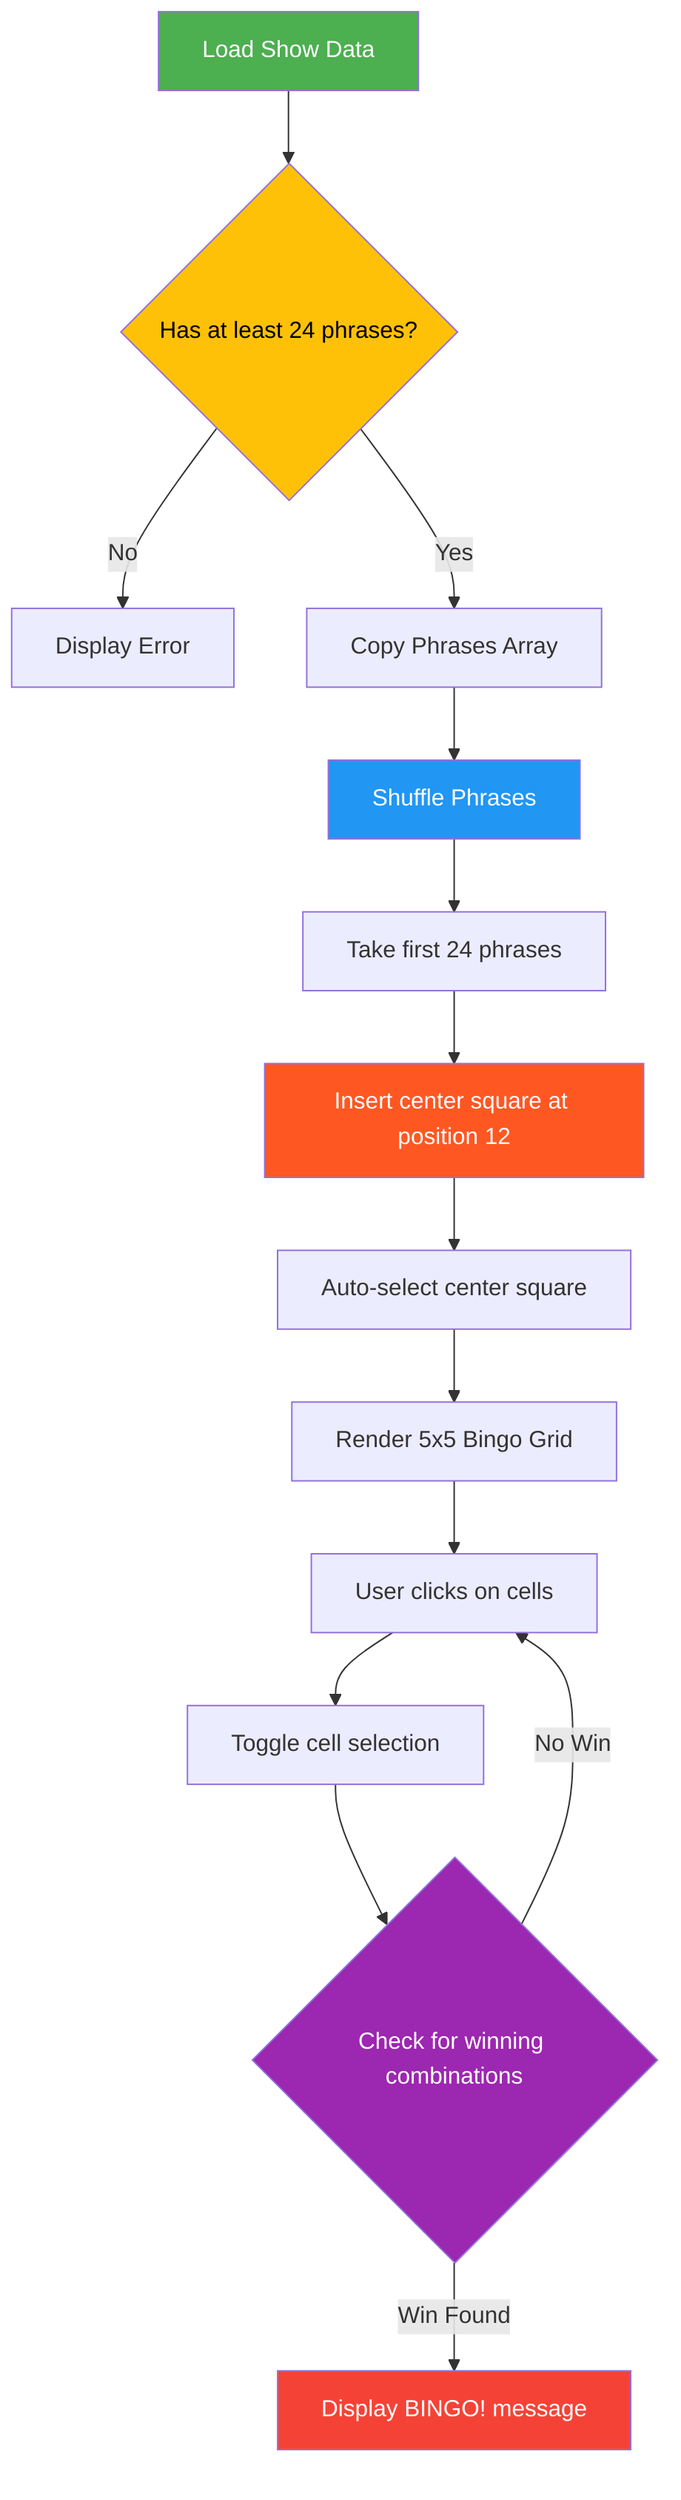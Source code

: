 flowchart TD
    A[Load Show Data] --> B{Has at least 24 phrases?}
    B -->|No| C[Display Error]
    B -->|Yes| D[Copy Phrases Array]
    D --> E[Shuffle Phrases]
    E --> F[Take first 24 phrases]
    F --> G[Insert center square at position 12]
    G --> H[Auto-select center square]
    H --> I[Render 5x5 Bingo Grid]
    I --> J[User clicks on cells]
    J --> K[Toggle cell selection]
    K --> L{Check for winning combinations}
    L -->|Win Found| M[Display BINGO! message]
    L -->|No Win| J
    
    style A fill:#4CAF50,color:#fff
    style B fill:#FFC107,color:#000
    style E fill:#2196F3,color:#fff
    style G fill:#FF5722,color:#fff
    style L fill:#9C27B0,color:#fff
    style M fill:#F44336,color:#fff